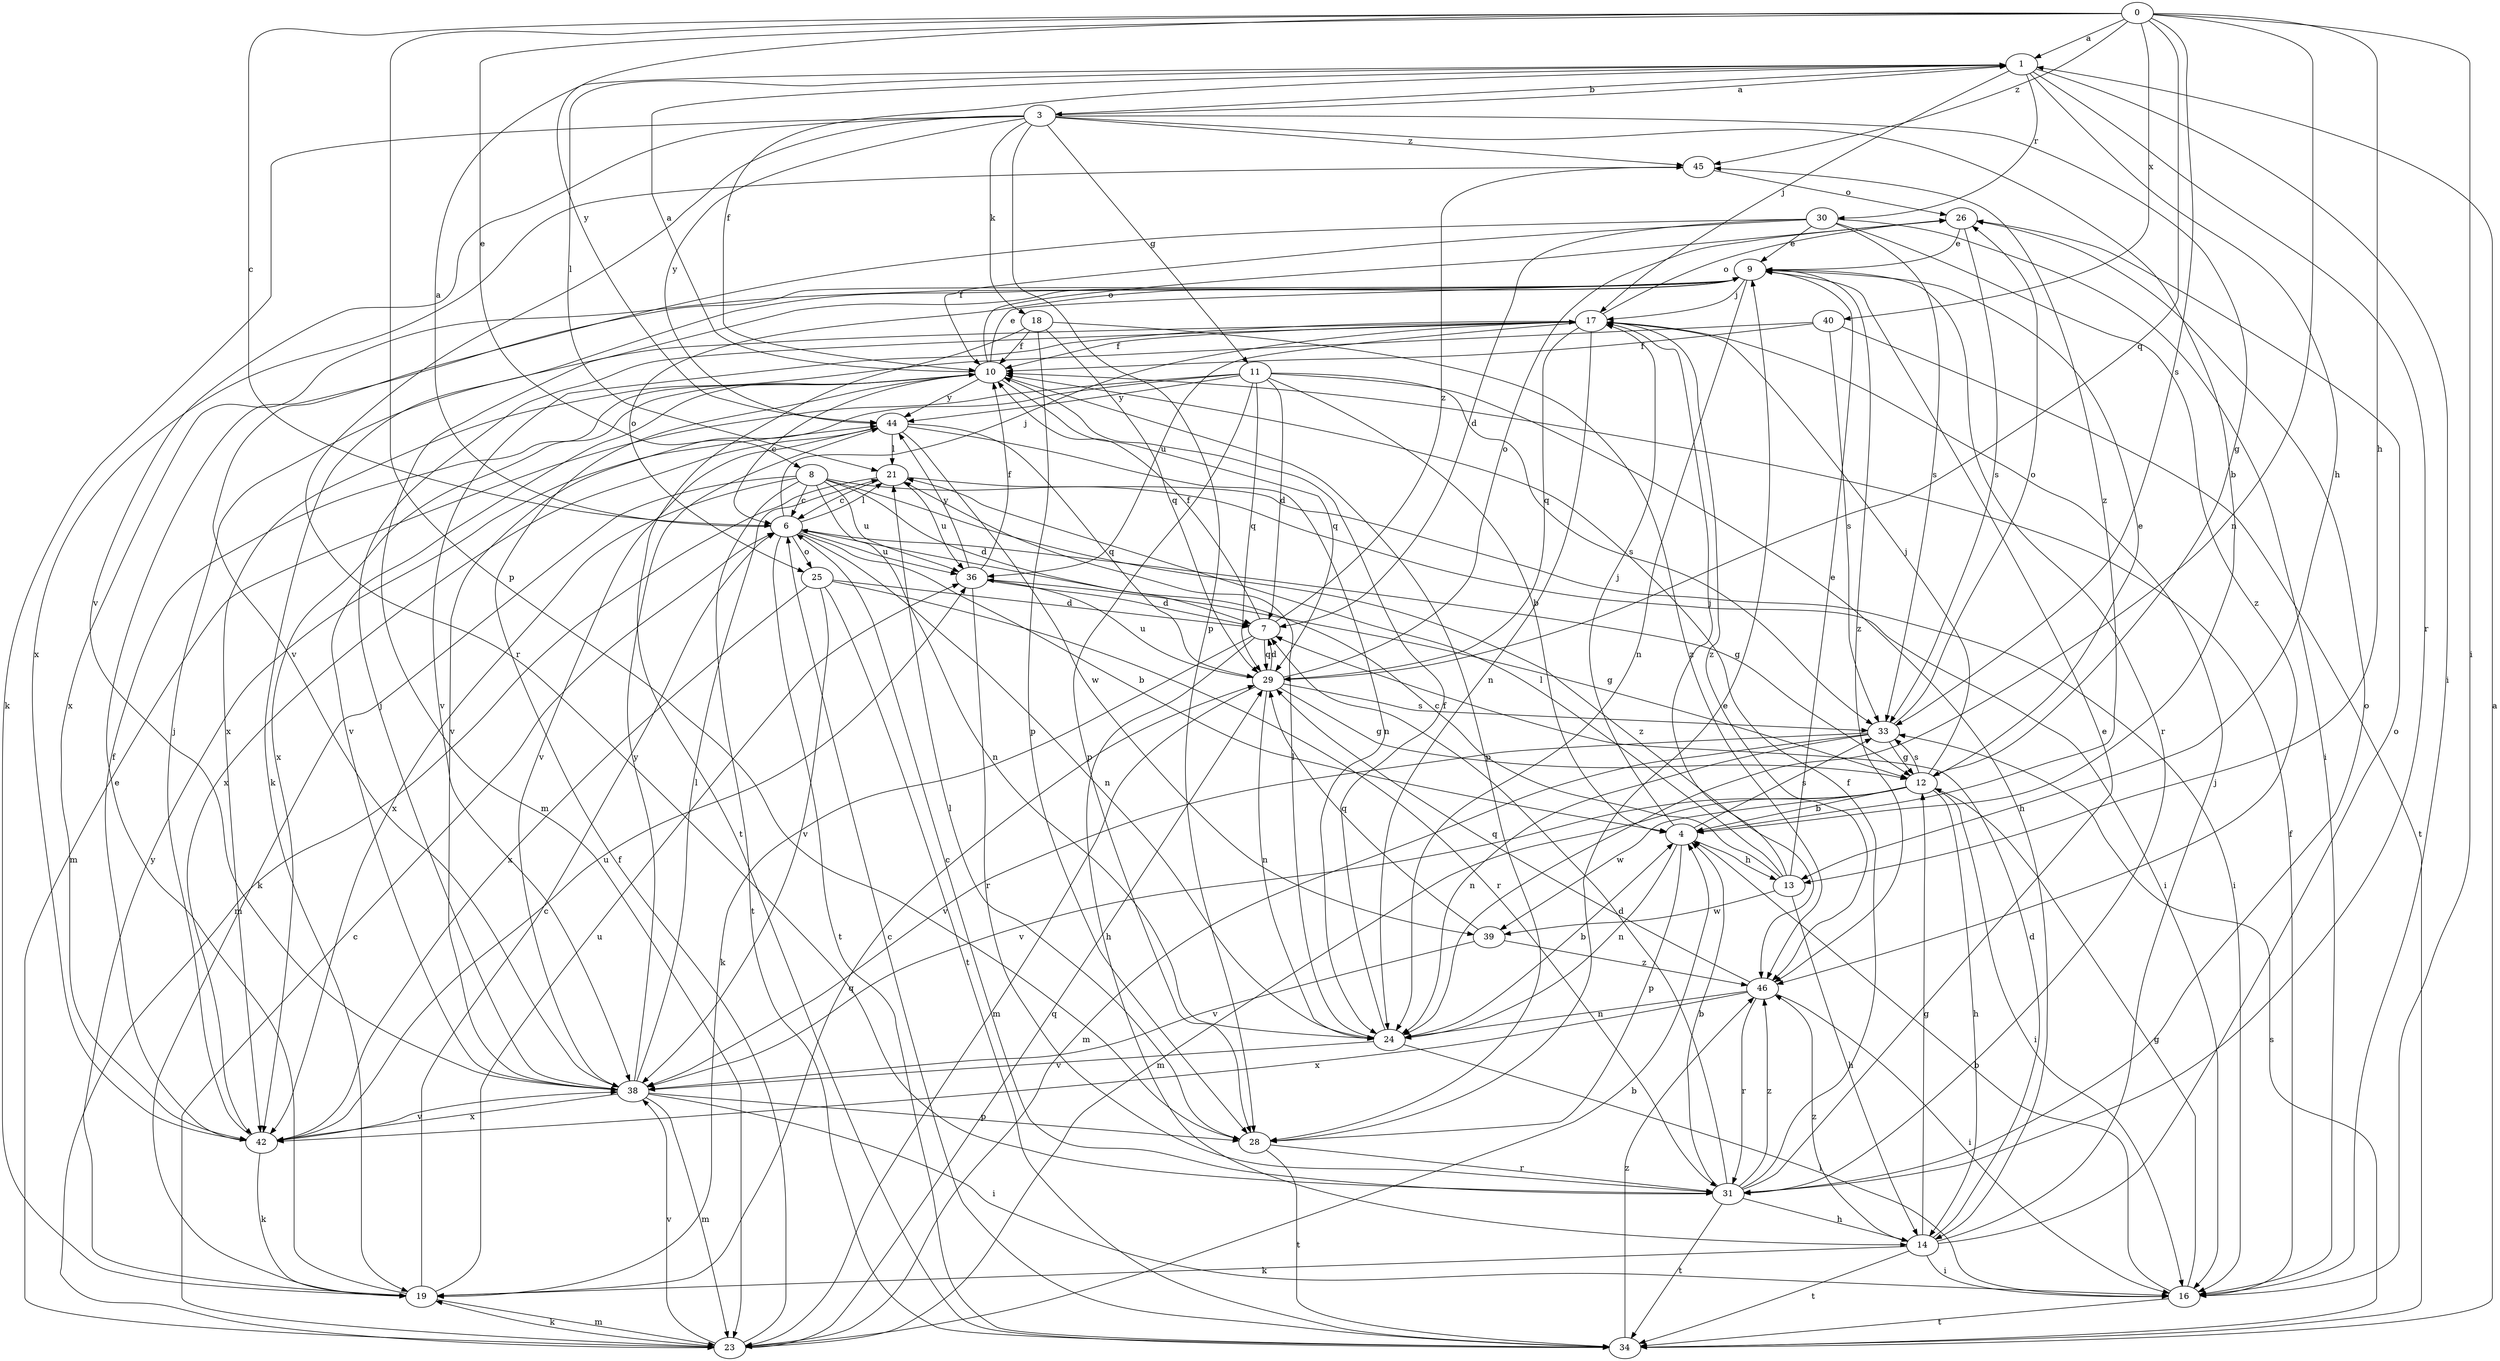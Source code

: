 strict digraph  {
0;
1;
3;
4;
6;
7;
8;
9;
10;
11;
12;
13;
14;
16;
17;
18;
19;
21;
23;
24;
25;
26;
28;
29;
30;
31;
33;
34;
36;
38;
39;
40;
42;
44;
45;
46;
0 -> 1  [label=a];
0 -> 6  [label=c];
0 -> 8  [label=e];
0 -> 13  [label=h];
0 -> 16  [label=i];
0 -> 24  [label=n];
0 -> 28  [label=p];
0 -> 29  [label=q];
0 -> 33  [label=s];
0 -> 40  [label=x];
0 -> 44  [label=y];
0 -> 45  [label=z];
1 -> 3  [label=b];
1 -> 10  [label=f];
1 -> 13  [label=h];
1 -> 16  [label=i];
1 -> 17  [label=j];
1 -> 21  [label=l];
1 -> 30  [label=r];
1 -> 31  [label=r];
3 -> 1  [label=a];
3 -> 4  [label=b];
3 -> 11  [label=g];
3 -> 12  [label=g];
3 -> 18  [label=k];
3 -> 19  [label=k];
3 -> 28  [label=p];
3 -> 31  [label=r];
3 -> 38  [label=v];
3 -> 44  [label=y];
3 -> 45  [label=z];
4 -> 13  [label=h];
4 -> 17  [label=j];
4 -> 24  [label=n];
4 -> 28  [label=p];
4 -> 33  [label=s];
4 -> 45  [label=z];
6 -> 1  [label=a];
6 -> 4  [label=b];
6 -> 12  [label=g];
6 -> 17  [label=j];
6 -> 21  [label=l];
6 -> 24  [label=n];
6 -> 25  [label=o];
6 -> 34  [label=t];
6 -> 36  [label=u];
7 -> 10  [label=f];
7 -> 14  [label=h];
7 -> 19  [label=k];
7 -> 29  [label=q];
7 -> 45  [label=z];
8 -> 6  [label=c];
8 -> 7  [label=d];
8 -> 16  [label=i];
8 -> 19  [label=k];
8 -> 24  [label=n];
8 -> 34  [label=t];
8 -> 36  [label=u];
8 -> 42  [label=x];
8 -> 46  [label=z];
9 -> 17  [label=j];
9 -> 19  [label=k];
9 -> 23  [label=m];
9 -> 24  [label=n];
9 -> 25  [label=o];
9 -> 31  [label=r];
9 -> 42  [label=x];
9 -> 46  [label=z];
10 -> 1  [label=a];
10 -> 6  [label=c];
10 -> 9  [label=e];
10 -> 26  [label=o];
10 -> 28  [label=p];
10 -> 29  [label=q];
10 -> 38  [label=v];
10 -> 42  [label=x];
10 -> 44  [label=y];
11 -> 4  [label=b];
11 -> 7  [label=d];
11 -> 14  [label=h];
11 -> 23  [label=m];
11 -> 28  [label=p];
11 -> 29  [label=q];
11 -> 33  [label=s];
11 -> 38  [label=v];
11 -> 44  [label=y];
12 -> 4  [label=b];
12 -> 9  [label=e];
12 -> 14  [label=h];
12 -> 16  [label=i];
12 -> 17  [label=j];
12 -> 23  [label=m];
12 -> 33  [label=s];
12 -> 38  [label=v];
12 -> 39  [label=w];
13 -> 6  [label=c];
13 -> 9  [label=e];
13 -> 14  [label=h];
13 -> 17  [label=j];
13 -> 21  [label=l];
13 -> 39  [label=w];
14 -> 7  [label=d];
14 -> 12  [label=g];
14 -> 16  [label=i];
14 -> 17  [label=j];
14 -> 19  [label=k];
14 -> 26  [label=o];
14 -> 34  [label=t];
14 -> 46  [label=z];
16 -> 4  [label=b];
16 -> 10  [label=f];
16 -> 12  [label=g];
16 -> 34  [label=t];
17 -> 10  [label=f];
17 -> 24  [label=n];
17 -> 26  [label=o];
17 -> 29  [label=q];
17 -> 36  [label=u];
17 -> 38  [label=v];
17 -> 46  [label=z];
18 -> 10  [label=f];
18 -> 28  [label=p];
18 -> 29  [label=q];
18 -> 34  [label=t];
18 -> 46  [label=z];
19 -> 6  [label=c];
19 -> 9  [label=e];
19 -> 23  [label=m];
19 -> 29  [label=q];
19 -> 36  [label=u];
19 -> 44  [label=y];
21 -> 6  [label=c];
21 -> 16  [label=i];
21 -> 23  [label=m];
21 -> 36  [label=u];
23 -> 4  [label=b];
23 -> 6  [label=c];
23 -> 10  [label=f];
23 -> 19  [label=k];
23 -> 29  [label=q];
23 -> 38  [label=v];
24 -> 4  [label=b];
24 -> 10  [label=f];
24 -> 16  [label=i];
24 -> 21  [label=l];
24 -> 38  [label=v];
25 -> 7  [label=d];
25 -> 31  [label=r];
25 -> 34  [label=t];
25 -> 38  [label=v];
25 -> 42  [label=x];
26 -> 9  [label=e];
26 -> 33  [label=s];
28 -> 9  [label=e];
28 -> 21  [label=l];
28 -> 31  [label=r];
28 -> 34  [label=t];
29 -> 7  [label=d];
29 -> 12  [label=g];
29 -> 23  [label=m];
29 -> 24  [label=n];
29 -> 26  [label=o];
29 -> 33  [label=s];
29 -> 36  [label=u];
30 -> 7  [label=d];
30 -> 9  [label=e];
30 -> 10  [label=f];
30 -> 16  [label=i];
30 -> 33  [label=s];
30 -> 38  [label=v];
30 -> 46  [label=z];
31 -> 4  [label=b];
31 -> 6  [label=c];
31 -> 7  [label=d];
31 -> 9  [label=e];
31 -> 10  [label=f];
31 -> 14  [label=h];
31 -> 26  [label=o];
31 -> 34  [label=t];
31 -> 46  [label=z];
33 -> 12  [label=g];
33 -> 23  [label=m];
33 -> 24  [label=n];
33 -> 26  [label=o];
33 -> 38  [label=v];
34 -> 1  [label=a];
34 -> 6  [label=c];
34 -> 33  [label=s];
34 -> 46  [label=z];
36 -> 7  [label=d];
36 -> 10  [label=f];
36 -> 12  [label=g];
36 -> 31  [label=r];
36 -> 44  [label=y];
38 -> 16  [label=i];
38 -> 17  [label=j];
38 -> 21  [label=l];
38 -> 23  [label=m];
38 -> 28  [label=p];
38 -> 42  [label=x];
38 -> 44  [label=y];
39 -> 29  [label=q];
39 -> 38  [label=v];
39 -> 46  [label=z];
40 -> 10  [label=f];
40 -> 33  [label=s];
40 -> 34  [label=t];
40 -> 42  [label=x];
42 -> 10  [label=f];
42 -> 17  [label=j];
42 -> 19  [label=k];
42 -> 36  [label=u];
42 -> 38  [label=v];
44 -> 21  [label=l];
44 -> 24  [label=n];
44 -> 29  [label=q];
44 -> 38  [label=v];
44 -> 39  [label=w];
44 -> 42  [label=x];
45 -> 26  [label=o];
45 -> 42  [label=x];
46 -> 16  [label=i];
46 -> 24  [label=n];
46 -> 29  [label=q];
46 -> 31  [label=r];
46 -> 42  [label=x];
}
